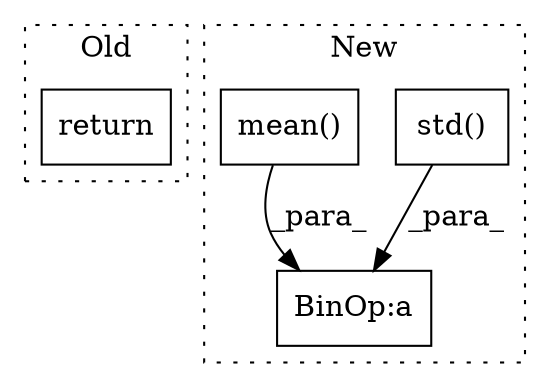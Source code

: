 digraph G {
subgraph cluster0 {
1 [label="return" a="93" s="6737" l="7" shape="box"];
label = "Old";
style="dotted";
}
subgraph cluster1 {
2 [label="std()" a="75" s="5982" l="10" shape="box"];
3 [label="BinOp:a" a="82" s="5978" l="3" shape="box"];
4 [label="mean()" a="75" s="5966" l="11" shape="box"];
label = "New";
style="dotted";
}
2 -> 3 [label="_para_"];
4 -> 3 [label="_para_"];
}